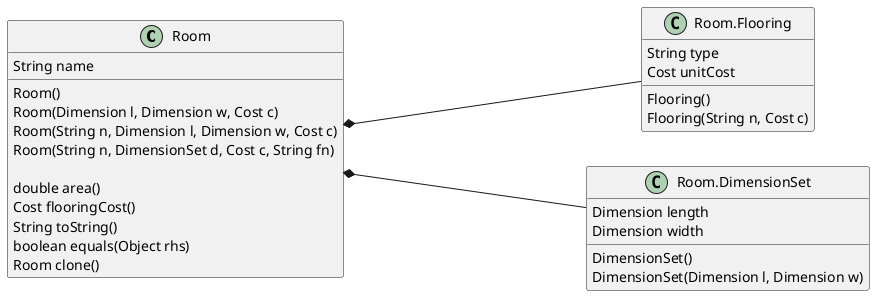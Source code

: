 @startuml
left to right direction

hide empty members
set separator none


class Room {
    String name

    Room()
    Room(Dimension l, Dimension w, Cost c)
    Room(String n, Dimension l, Dimension w, Cost c)
    Room(String n, DimensionSet d, Cost c, String fn)

    double area()
    Cost flooringCost()
    String toString()
    boolean equals(Object rhs)
    Room clone()
}

class Room.Flooring {
    String type
    Cost unitCost

    Flooring()
    Flooring(String n, Cost c)
}

class Room.DimensionSet {
    Dimension length
    Dimension width

    DimensionSet()
    DimensionSet(Dimension l, Dimension w)
}

Room  *----- Room.Flooring
Room  *----- Room.DimensionSet

@enduml
